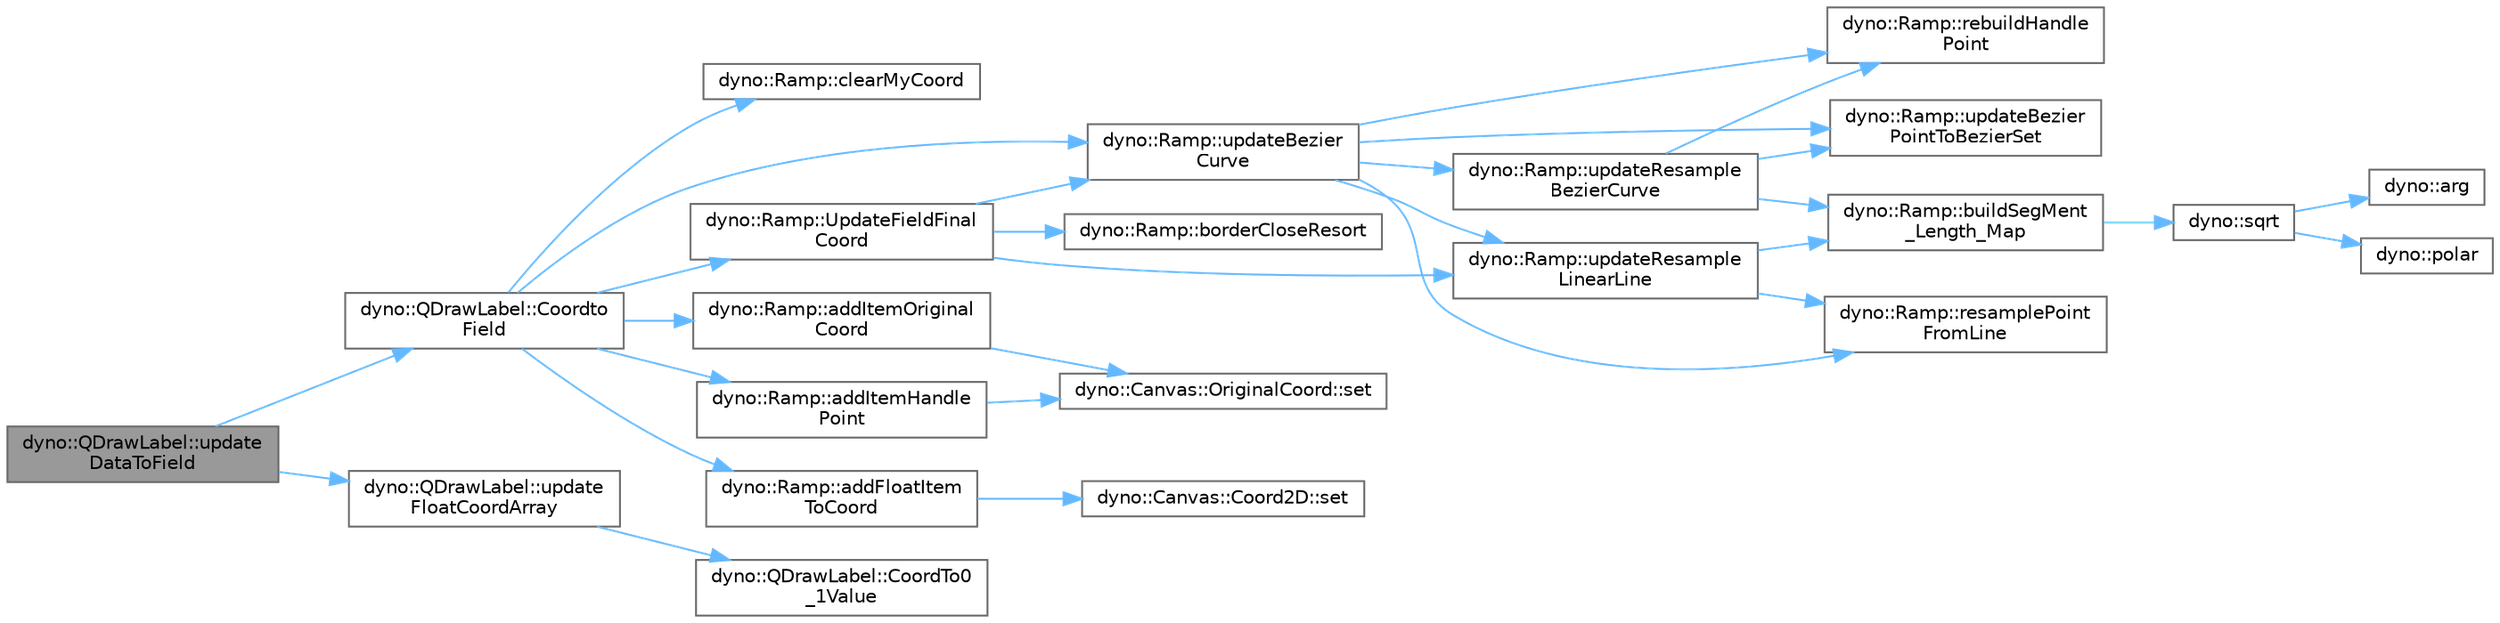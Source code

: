 digraph "dyno::QDrawLabel::updateDataToField"
{
 // LATEX_PDF_SIZE
  bgcolor="transparent";
  edge [fontname=Helvetica,fontsize=10,labelfontname=Helvetica,labelfontsize=10];
  node [fontname=Helvetica,fontsize=10,shape=box,height=0.2,width=0.4];
  rankdir="LR";
  Node1 [id="Node000001",label="dyno::QDrawLabel::update\lDataToField",height=0.2,width=0.4,color="gray40", fillcolor="grey60", style="filled", fontcolor="black",tooltip=" "];
  Node1 -> Node2 [id="edge1_Node000001_Node000002",color="steelblue1",style="solid",tooltip=" "];
  Node2 [id="Node000002",label="dyno::QDrawLabel::Coordto\lField",height=0.2,width=0.4,color="grey40", fillcolor="white", style="filled",URL="$classdyno_1_1_q_draw_label.html#a8b27b248c44ee57fa194956dc3765449",tooltip=" "];
  Node2 -> Node3 [id="edge2_Node000002_Node000003",color="steelblue1",style="solid",tooltip=" "];
  Node3 [id="Node000003",label="dyno::Ramp::addFloatItem\lToCoord",height=0.2,width=0.4,color="grey40", fillcolor="white", style="filled",URL="$classdyno_1_1_ramp.html#a9e7dc7dfd53b58ddf6d63bf066cec277",tooltip=" "];
  Node3 -> Node4 [id="edge3_Node000003_Node000004",color="steelblue1",style="solid",tooltip=" "];
  Node4 [id="Node000004",label="dyno::Canvas::Coord2D::set",height=0.2,width=0.4,color="grey40", fillcolor="white", style="filled",URL="$structdyno_1_1_canvas_1_1_coord2_d.html#a4a93793340804298c0d3b93cc0074fb4",tooltip=" "];
  Node2 -> Node5 [id="edge4_Node000002_Node000005",color="steelblue1",style="solid",tooltip=" "];
  Node5 [id="Node000005",label="dyno::Ramp::addItemHandle\lPoint",height=0.2,width=0.4,color="grey40", fillcolor="white", style="filled",URL="$classdyno_1_1_ramp.html#a74ad26bd0d041aa3c97a87a8d23a5ccd",tooltip=" "];
  Node5 -> Node6 [id="edge5_Node000005_Node000006",color="steelblue1",style="solid",tooltip=" "];
  Node6 [id="Node000006",label="dyno::Canvas::OriginalCoord::set",height=0.2,width=0.4,color="grey40", fillcolor="white", style="filled",URL="$structdyno_1_1_canvas_1_1_original_coord.html#aecb33648dd2b44ccf67da7176aec5714",tooltip=" "];
  Node2 -> Node7 [id="edge6_Node000002_Node000007",color="steelblue1",style="solid",tooltip=" "];
  Node7 [id="Node000007",label="dyno::Ramp::addItemOriginal\lCoord",height=0.2,width=0.4,color="grey40", fillcolor="white", style="filled",URL="$classdyno_1_1_ramp.html#a7d827f0acc666087f85296912a559a0d",tooltip=" "];
  Node7 -> Node6 [id="edge7_Node000007_Node000006",color="steelblue1",style="solid",tooltip=" "];
  Node2 -> Node8 [id="edge8_Node000002_Node000008",color="steelblue1",style="solid",tooltip=" "];
  Node8 [id="Node000008",label="dyno::Ramp::clearMyCoord",height=0.2,width=0.4,color="grey40", fillcolor="white", style="filled",URL="$classdyno_1_1_ramp.html#a73047bbc336ceaa0c7de27988468693d",tooltip=" "];
  Node2 -> Node9 [id="edge9_Node000002_Node000009",color="steelblue1",style="solid",tooltip=" "];
  Node9 [id="Node000009",label="dyno::Ramp::updateBezier\lCurve",height=0.2,width=0.4,color="grey40", fillcolor="white", style="filled",URL="$classdyno_1_1_ramp.html#aa5d46c37a5bca89f59d3134bb99ea694",tooltip=" "];
  Node9 -> Node10 [id="edge10_Node000009_Node000010",color="steelblue1",style="solid",tooltip=" "];
  Node10 [id="Node000010",label="dyno::Ramp::rebuildHandle\lPoint",height=0.2,width=0.4,color="grey40", fillcolor="white", style="filled",URL="$classdyno_1_1_ramp.html#a79bd09a754473b6f4f81571ef2c55fbc",tooltip=" "];
  Node9 -> Node11 [id="edge11_Node000009_Node000011",color="steelblue1",style="solid",tooltip=" "];
  Node11 [id="Node000011",label="dyno::Ramp::resamplePoint\lFromLine",height=0.2,width=0.4,color="grey40", fillcolor="white", style="filled",URL="$classdyno_1_1_ramp.html#a429e7d66ec29d3d76352909d61a41874",tooltip=" "];
  Node9 -> Node12 [id="edge12_Node000009_Node000012",color="steelblue1",style="solid",tooltip=" "];
  Node12 [id="Node000012",label="dyno::Ramp::updateBezier\lPointToBezierSet",height=0.2,width=0.4,color="grey40", fillcolor="white", style="filled",URL="$classdyno_1_1_ramp.html#a3a81919d191df85ff20e8189e18fe083",tooltip=" "];
  Node9 -> Node13 [id="edge13_Node000009_Node000013",color="steelblue1",style="solid",tooltip=" "];
  Node13 [id="Node000013",label="dyno::Ramp::updateResample\lBezierCurve",height=0.2,width=0.4,color="grey40", fillcolor="white", style="filled",URL="$classdyno_1_1_ramp.html#a557759f2a89a570ba847b512a854215d",tooltip=" "];
  Node13 -> Node14 [id="edge14_Node000013_Node000014",color="steelblue1",style="solid",tooltip=" "];
  Node14 [id="Node000014",label="dyno::Ramp::buildSegMent\l_Length_Map",height=0.2,width=0.4,color="grey40", fillcolor="white", style="filled",URL="$classdyno_1_1_ramp.html#a0c140953e46ff8e31aee3b312b2bc8cb",tooltip=" "];
  Node14 -> Node15 [id="edge15_Node000014_Node000015",color="steelblue1",style="solid",tooltip=" "];
  Node15 [id="Node000015",label="dyno::sqrt",height=0.2,width=0.4,color="grey40", fillcolor="white", style="filled",URL="$namespacedyno.html#ac2d9bbc99f7fd7afbe6b0889eff86281",tooltip=" "];
  Node15 -> Node16 [id="edge16_Node000015_Node000016",color="steelblue1",style="solid",tooltip=" "];
  Node16 [id="Node000016",label="dyno::arg",height=0.2,width=0.4,color="grey40", fillcolor="white", style="filled",URL="$namespacedyno.html#a04befed6e1a89e4c84fbc7009f951d26",tooltip=" "];
  Node15 -> Node17 [id="edge17_Node000015_Node000017",color="steelblue1",style="solid",tooltip=" "];
  Node17 [id="Node000017",label="dyno::polar",height=0.2,width=0.4,color="grey40", fillcolor="white", style="filled",URL="$namespacedyno.html#ac5d2551b7bf3e82e743324ebf79c203d",tooltip=" "];
  Node13 -> Node10 [id="edge18_Node000013_Node000010",color="steelblue1",style="solid",tooltip=" "];
  Node13 -> Node12 [id="edge19_Node000013_Node000012",color="steelblue1",style="solid",tooltip=" "];
  Node9 -> Node18 [id="edge20_Node000009_Node000018",color="steelblue1",style="solid",tooltip=" "];
  Node18 [id="Node000018",label="dyno::Ramp::updateResample\lLinearLine",height=0.2,width=0.4,color="grey40", fillcolor="white", style="filled",URL="$classdyno_1_1_ramp.html#aaddf949a5bd92f35b9cea87273a39995",tooltip=" "];
  Node18 -> Node14 [id="edge21_Node000018_Node000014",color="steelblue1",style="solid",tooltip=" "];
  Node18 -> Node11 [id="edge22_Node000018_Node000011",color="steelblue1",style="solid",tooltip=" "];
  Node2 -> Node19 [id="edge23_Node000002_Node000019",color="steelblue1",style="solid",tooltip=" "];
  Node19 [id="Node000019",label="dyno::Ramp::UpdateFieldFinal\lCoord",height=0.2,width=0.4,color="grey40", fillcolor="white", style="filled",URL="$classdyno_1_1_ramp.html#a5b77c6dd3ab71d55034225a441da225d",tooltip=" "];
  Node19 -> Node20 [id="edge24_Node000019_Node000020",color="steelblue1",style="solid",tooltip=" "];
  Node20 [id="Node000020",label="dyno::Ramp::borderCloseResort",height=0.2,width=0.4,color="grey40", fillcolor="white", style="filled",URL="$classdyno_1_1_ramp.html#a944f81dde1b2fca04a81d4f3aee29a7f",tooltip=" "];
  Node19 -> Node9 [id="edge25_Node000019_Node000009",color="steelblue1",style="solid",tooltip=" "];
  Node19 -> Node18 [id="edge26_Node000019_Node000018",color="steelblue1",style="solid",tooltip=" "];
  Node1 -> Node21 [id="edge27_Node000001_Node000021",color="steelblue1",style="solid",tooltip=" "];
  Node21 [id="Node000021",label="dyno::QDrawLabel::update\lFloatCoordArray",height=0.2,width=0.4,color="grey40", fillcolor="white", style="filled",URL="$classdyno_1_1_q_draw_label.html#a33c8ad6bc3814f89874f37a3afd3e342",tooltip=" "];
  Node21 -> Node22 [id="edge28_Node000021_Node000022",color="steelblue1",style="solid",tooltip=" "];
  Node22 [id="Node000022",label="dyno::QDrawLabel::CoordTo0\l_1Value",height=0.2,width=0.4,color="grey40", fillcolor="white", style="filled",URL="$classdyno_1_1_q_draw_label.html#a536f18c745762b8f569a4dc9c2b498ec",tooltip=" "];
}
